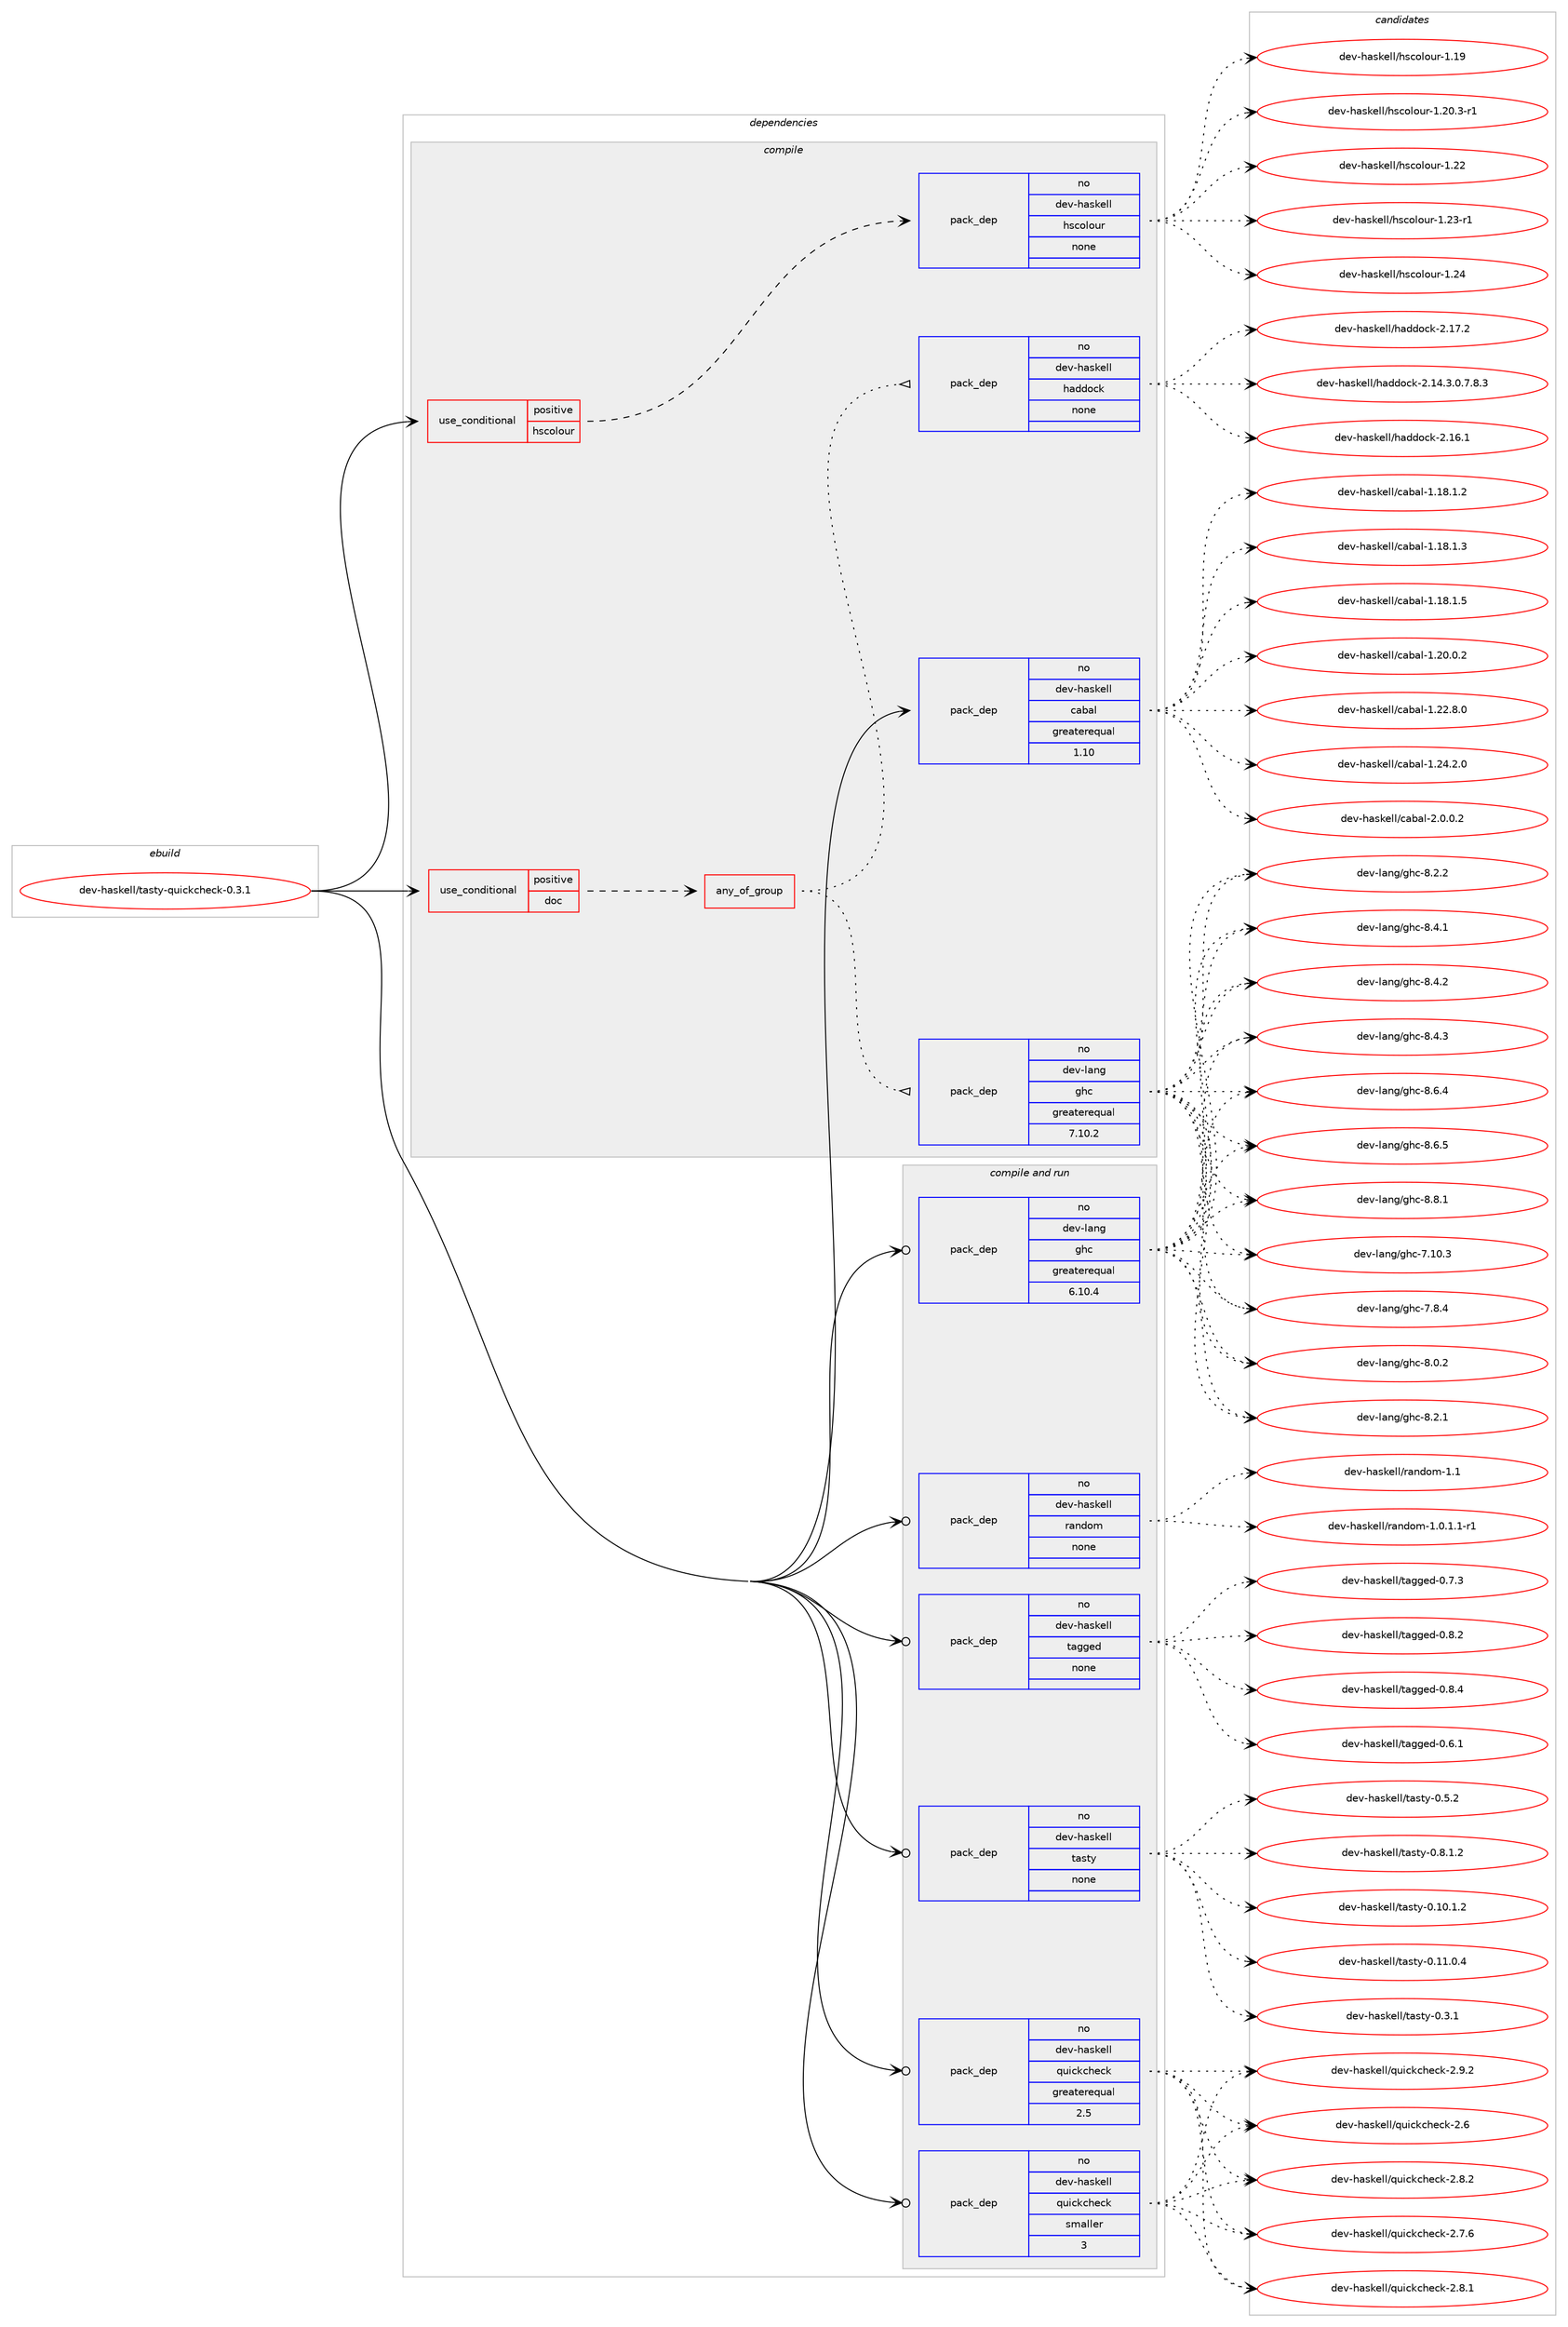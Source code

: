 digraph prolog {

# *************
# Graph options
# *************

newrank=true;
concentrate=true;
compound=true;
graph [rankdir=LR,fontname=Helvetica,fontsize=10,ranksep=1.5];#, ranksep=2.5, nodesep=0.2];
edge  [arrowhead=vee];
node  [fontname=Helvetica,fontsize=10];

# **********
# The ebuild
# **********

subgraph cluster_leftcol {
color=gray;
rank=same;
label=<<i>ebuild</i>>;
id [label="dev-haskell/tasty-quickcheck-0.3.1", color=red, width=4, href="../dev-haskell/tasty-quickcheck-0.3.1.svg"];
}

# ****************
# The dependencies
# ****************

subgraph cluster_midcol {
color=gray;
label=<<i>dependencies</i>>;
subgraph cluster_compile {
fillcolor="#eeeeee";
style=filled;
label=<<i>compile</i>>;
subgraph cond127770 {
dependency545243 [label=<<TABLE BORDER="0" CELLBORDER="1" CELLSPACING="0" CELLPADDING="4"><TR><TD ROWSPAN="3" CELLPADDING="10">use_conditional</TD></TR><TR><TD>positive</TD></TR><TR><TD>doc</TD></TR></TABLE>>, shape=none, color=red];
subgraph any10556 {
dependency545244 [label=<<TABLE BORDER="0" CELLBORDER="1" CELLSPACING="0" CELLPADDING="4"><TR><TD CELLPADDING="10">any_of_group</TD></TR></TABLE>>, shape=none, color=red];subgraph pack406560 {
dependency545245 [label=<<TABLE BORDER="0" CELLBORDER="1" CELLSPACING="0" CELLPADDING="4" WIDTH="220"><TR><TD ROWSPAN="6" CELLPADDING="30">pack_dep</TD></TR><TR><TD WIDTH="110">no</TD></TR><TR><TD>dev-haskell</TD></TR><TR><TD>haddock</TD></TR><TR><TD>none</TD></TR><TR><TD></TD></TR></TABLE>>, shape=none, color=blue];
}
dependency545244:e -> dependency545245:w [weight=20,style="dotted",arrowhead="oinv"];
subgraph pack406561 {
dependency545246 [label=<<TABLE BORDER="0" CELLBORDER="1" CELLSPACING="0" CELLPADDING="4" WIDTH="220"><TR><TD ROWSPAN="6" CELLPADDING="30">pack_dep</TD></TR><TR><TD WIDTH="110">no</TD></TR><TR><TD>dev-lang</TD></TR><TR><TD>ghc</TD></TR><TR><TD>greaterequal</TD></TR><TR><TD>7.10.2</TD></TR></TABLE>>, shape=none, color=blue];
}
dependency545244:e -> dependency545246:w [weight=20,style="dotted",arrowhead="oinv"];
}
dependency545243:e -> dependency545244:w [weight=20,style="dashed",arrowhead="vee"];
}
id:e -> dependency545243:w [weight=20,style="solid",arrowhead="vee"];
subgraph cond127771 {
dependency545247 [label=<<TABLE BORDER="0" CELLBORDER="1" CELLSPACING="0" CELLPADDING="4"><TR><TD ROWSPAN="3" CELLPADDING="10">use_conditional</TD></TR><TR><TD>positive</TD></TR><TR><TD>hscolour</TD></TR></TABLE>>, shape=none, color=red];
subgraph pack406562 {
dependency545248 [label=<<TABLE BORDER="0" CELLBORDER="1" CELLSPACING="0" CELLPADDING="4" WIDTH="220"><TR><TD ROWSPAN="6" CELLPADDING="30">pack_dep</TD></TR><TR><TD WIDTH="110">no</TD></TR><TR><TD>dev-haskell</TD></TR><TR><TD>hscolour</TD></TR><TR><TD>none</TD></TR><TR><TD></TD></TR></TABLE>>, shape=none, color=blue];
}
dependency545247:e -> dependency545248:w [weight=20,style="dashed",arrowhead="vee"];
}
id:e -> dependency545247:w [weight=20,style="solid",arrowhead="vee"];
subgraph pack406563 {
dependency545249 [label=<<TABLE BORDER="0" CELLBORDER="1" CELLSPACING="0" CELLPADDING="4" WIDTH="220"><TR><TD ROWSPAN="6" CELLPADDING="30">pack_dep</TD></TR><TR><TD WIDTH="110">no</TD></TR><TR><TD>dev-haskell</TD></TR><TR><TD>cabal</TD></TR><TR><TD>greaterequal</TD></TR><TR><TD>1.10</TD></TR></TABLE>>, shape=none, color=blue];
}
id:e -> dependency545249:w [weight=20,style="solid",arrowhead="vee"];
}
subgraph cluster_compileandrun {
fillcolor="#eeeeee";
style=filled;
label=<<i>compile and run</i>>;
subgraph pack406564 {
dependency545250 [label=<<TABLE BORDER="0" CELLBORDER="1" CELLSPACING="0" CELLPADDING="4" WIDTH="220"><TR><TD ROWSPAN="6" CELLPADDING="30">pack_dep</TD></TR><TR><TD WIDTH="110">no</TD></TR><TR><TD>dev-haskell</TD></TR><TR><TD>quickcheck</TD></TR><TR><TD>greaterequal</TD></TR><TR><TD>2.5</TD></TR></TABLE>>, shape=none, color=blue];
}
id:e -> dependency545250:w [weight=20,style="solid",arrowhead="odotvee"];
subgraph pack406565 {
dependency545251 [label=<<TABLE BORDER="0" CELLBORDER="1" CELLSPACING="0" CELLPADDING="4" WIDTH="220"><TR><TD ROWSPAN="6" CELLPADDING="30">pack_dep</TD></TR><TR><TD WIDTH="110">no</TD></TR><TR><TD>dev-haskell</TD></TR><TR><TD>quickcheck</TD></TR><TR><TD>smaller</TD></TR><TR><TD>3</TD></TR></TABLE>>, shape=none, color=blue];
}
id:e -> dependency545251:w [weight=20,style="solid",arrowhead="odotvee"];
subgraph pack406566 {
dependency545252 [label=<<TABLE BORDER="0" CELLBORDER="1" CELLSPACING="0" CELLPADDING="4" WIDTH="220"><TR><TD ROWSPAN="6" CELLPADDING="30">pack_dep</TD></TR><TR><TD WIDTH="110">no</TD></TR><TR><TD>dev-haskell</TD></TR><TR><TD>random</TD></TR><TR><TD>none</TD></TR><TR><TD></TD></TR></TABLE>>, shape=none, color=blue];
}
id:e -> dependency545252:w [weight=20,style="solid",arrowhead="odotvee"];
subgraph pack406567 {
dependency545253 [label=<<TABLE BORDER="0" CELLBORDER="1" CELLSPACING="0" CELLPADDING="4" WIDTH="220"><TR><TD ROWSPAN="6" CELLPADDING="30">pack_dep</TD></TR><TR><TD WIDTH="110">no</TD></TR><TR><TD>dev-haskell</TD></TR><TR><TD>tagged</TD></TR><TR><TD>none</TD></TR><TR><TD></TD></TR></TABLE>>, shape=none, color=blue];
}
id:e -> dependency545253:w [weight=20,style="solid",arrowhead="odotvee"];
subgraph pack406568 {
dependency545254 [label=<<TABLE BORDER="0" CELLBORDER="1" CELLSPACING="0" CELLPADDING="4" WIDTH="220"><TR><TD ROWSPAN="6" CELLPADDING="30">pack_dep</TD></TR><TR><TD WIDTH="110">no</TD></TR><TR><TD>dev-haskell</TD></TR><TR><TD>tasty</TD></TR><TR><TD>none</TD></TR><TR><TD></TD></TR></TABLE>>, shape=none, color=blue];
}
id:e -> dependency545254:w [weight=20,style="solid",arrowhead="odotvee"];
subgraph pack406569 {
dependency545255 [label=<<TABLE BORDER="0" CELLBORDER="1" CELLSPACING="0" CELLPADDING="4" WIDTH="220"><TR><TD ROWSPAN="6" CELLPADDING="30">pack_dep</TD></TR><TR><TD WIDTH="110">no</TD></TR><TR><TD>dev-lang</TD></TR><TR><TD>ghc</TD></TR><TR><TD>greaterequal</TD></TR><TR><TD>6.10.4</TD></TR></TABLE>>, shape=none, color=blue];
}
id:e -> dependency545255:w [weight=20,style="solid",arrowhead="odotvee"];
}
subgraph cluster_run {
fillcolor="#eeeeee";
style=filled;
label=<<i>run</i>>;
}
}

# **************
# The candidates
# **************

subgraph cluster_choices {
rank=same;
color=gray;
label=<<i>candidates</i>>;

subgraph choice406560 {
color=black;
nodesep=1;
choice1001011184510497115107101108108471049710010011199107455046495246514648465546564651 [label="dev-haskell/haddock-2.14.3.0.7.8.3", color=red, width=4,href="../dev-haskell/haddock-2.14.3.0.7.8.3.svg"];
choice100101118451049711510710110810847104971001001119910745504649544649 [label="dev-haskell/haddock-2.16.1", color=red, width=4,href="../dev-haskell/haddock-2.16.1.svg"];
choice100101118451049711510710110810847104971001001119910745504649554650 [label="dev-haskell/haddock-2.17.2", color=red, width=4,href="../dev-haskell/haddock-2.17.2.svg"];
dependency545245:e -> choice1001011184510497115107101108108471049710010011199107455046495246514648465546564651:w [style=dotted,weight="100"];
dependency545245:e -> choice100101118451049711510710110810847104971001001119910745504649544649:w [style=dotted,weight="100"];
dependency545245:e -> choice100101118451049711510710110810847104971001001119910745504649554650:w [style=dotted,weight="100"];
}
subgraph choice406561 {
color=black;
nodesep=1;
choice1001011184510897110103471031049945554649484651 [label="dev-lang/ghc-7.10.3", color=red, width=4,href="../dev-lang/ghc-7.10.3.svg"];
choice10010111845108971101034710310499455546564652 [label="dev-lang/ghc-7.8.4", color=red, width=4,href="../dev-lang/ghc-7.8.4.svg"];
choice10010111845108971101034710310499455646484650 [label="dev-lang/ghc-8.0.2", color=red, width=4,href="../dev-lang/ghc-8.0.2.svg"];
choice10010111845108971101034710310499455646504649 [label="dev-lang/ghc-8.2.1", color=red, width=4,href="../dev-lang/ghc-8.2.1.svg"];
choice10010111845108971101034710310499455646504650 [label="dev-lang/ghc-8.2.2", color=red, width=4,href="../dev-lang/ghc-8.2.2.svg"];
choice10010111845108971101034710310499455646524649 [label="dev-lang/ghc-8.4.1", color=red, width=4,href="../dev-lang/ghc-8.4.1.svg"];
choice10010111845108971101034710310499455646524650 [label="dev-lang/ghc-8.4.2", color=red, width=4,href="../dev-lang/ghc-8.4.2.svg"];
choice10010111845108971101034710310499455646524651 [label="dev-lang/ghc-8.4.3", color=red, width=4,href="../dev-lang/ghc-8.4.3.svg"];
choice10010111845108971101034710310499455646544652 [label="dev-lang/ghc-8.6.4", color=red, width=4,href="../dev-lang/ghc-8.6.4.svg"];
choice10010111845108971101034710310499455646544653 [label="dev-lang/ghc-8.6.5", color=red, width=4,href="../dev-lang/ghc-8.6.5.svg"];
choice10010111845108971101034710310499455646564649 [label="dev-lang/ghc-8.8.1", color=red, width=4,href="../dev-lang/ghc-8.8.1.svg"];
dependency545246:e -> choice1001011184510897110103471031049945554649484651:w [style=dotted,weight="100"];
dependency545246:e -> choice10010111845108971101034710310499455546564652:w [style=dotted,weight="100"];
dependency545246:e -> choice10010111845108971101034710310499455646484650:w [style=dotted,weight="100"];
dependency545246:e -> choice10010111845108971101034710310499455646504649:w [style=dotted,weight="100"];
dependency545246:e -> choice10010111845108971101034710310499455646504650:w [style=dotted,weight="100"];
dependency545246:e -> choice10010111845108971101034710310499455646524649:w [style=dotted,weight="100"];
dependency545246:e -> choice10010111845108971101034710310499455646524650:w [style=dotted,weight="100"];
dependency545246:e -> choice10010111845108971101034710310499455646524651:w [style=dotted,weight="100"];
dependency545246:e -> choice10010111845108971101034710310499455646544652:w [style=dotted,weight="100"];
dependency545246:e -> choice10010111845108971101034710310499455646544653:w [style=dotted,weight="100"];
dependency545246:e -> choice10010111845108971101034710310499455646564649:w [style=dotted,weight="100"];
}
subgraph choice406562 {
color=black;
nodesep=1;
choice100101118451049711510710110810847104115991111081111171144549464957 [label="dev-haskell/hscolour-1.19", color=red, width=4,href="../dev-haskell/hscolour-1.19.svg"];
choice10010111845104971151071011081084710411599111108111117114454946504846514511449 [label="dev-haskell/hscolour-1.20.3-r1", color=red, width=4,href="../dev-haskell/hscolour-1.20.3-r1.svg"];
choice100101118451049711510710110810847104115991111081111171144549465050 [label="dev-haskell/hscolour-1.22", color=red, width=4,href="../dev-haskell/hscolour-1.22.svg"];
choice1001011184510497115107101108108471041159911110811111711445494650514511449 [label="dev-haskell/hscolour-1.23-r1", color=red, width=4,href="../dev-haskell/hscolour-1.23-r1.svg"];
choice100101118451049711510710110810847104115991111081111171144549465052 [label="dev-haskell/hscolour-1.24", color=red, width=4,href="../dev-haskell/hscolour-1.24.svg"];
dependency545248:e -> choice100101118451049711510710110810847104115991111081111171144549464957:w [style=dotted,weight="100"];
dependency545248:e -> choice10010111845104971151071011081084710411599111108111117114454946504846514511449:w [style=dotted,weight="100"];
dependency545248:e -> choice100101118451049711510710110810847104115991111081111171144549465050:w [style=dotted,weight="100"];
dependency545248:e -> choice1001011184510497115107101108108471041159911110811111711445494650514511449:w [style=dotted,weight="100"];
dependency545248:e -> choice100101118451049711510710110810847104115991111081111171144549465052:w [style=dotted,weight="100"];
}
subgraph choice406563 {
color=black;
nodesep=1;
choice10010111845104971151071011081084799979897108454946495646494650 [label="dev-haskell/cabal-1.18.1.2", color=red, width=4,href="../dev-haskell/cabal-1.18.1.2.svg"];
choice10010111845104971151071011081084799979897108454946495646494651 [label="dev-haskell/cabal-1.18.1.3", color=red, width=4,href="../dev-haskell/cabal-1.18.1.3.svg"];
choice10010111845104971151071011081084799979897108454946495646494653 [label="dev-haskell/cabal-1.18.1.5", color=red, width=4,href="../dev-haskell/cabal-1.18.1.5.svg"];
choice10010111845104971151071011081084799979897108454946504846484650 [label="dev-haskell/cabal-1.20.0.2", color=red, width=4,href="../dev-haskell/cabal-1.20.0.2.svg"];
choice10010111845104971151071011081084799979897108454946505046564648 [label="dev-haskell/cabal-1.22.8.0", color=red, width=4,href="../dev-haskell/cabal-1.22.8.0.svg"];
choice10010111845104971151071011081084799979897108454946505246504648 [label="dev-haskell/cabal-1.24.2.0", color=red, width=4,href="../dev-haskell/cabal-1.24.2.0.svg"];
choice100101118451049711510710110810847999798971084550464846484650 [label="dev-haskell/cabal-2.0.0.2", color=red, width=4,href="../dev-haskell/cabal-2.0.0.2.svg"];
dependency545249:e -> choice10010111845104971151071011081084799979897108454946495646494650:w [style=dotted,weight="100"];
dependency545249:e -> choice10010111845104971151071011081084799979897108454946495646494651:w [style=dotted,weight="100"];
dependency545249:e -> choice10010111845104971151071011081084799979897108454946495646494653:w [style=dotted,weight="100"];
dependency545249:e -> choice10010111845104971151071011081084799979897108454946504846484650:w [style=dotted,weight="100"];
dependency545249:e -> choice10010111845104971151071011081084799979897108454946505046564648:w [style=dotted,weight="100"];
dependency545249:e -> choice10010111845104971151071011081084799979897108454946505246504648:w [style=dotted,weight="100"];
dependency545249:e -> choice100101118451049711510710110810847999798971084550464846484650:w [style=dotted,weight="100"];
}
subgraph choice406564 {
color=black;
nodesep=1;
choice10010111845104971151071011081084711311710599107991041019910745504654 [label="dev-haskell/quickcheck-2.6", color=red, width=4,href="../dev-haskell/quickcheck-2.6.svg"];
choice100101118451049711510710110810847113117105991079910410199107455046554654 [label="dev-haskell/quickcheck-2.7.6", color=red, width=4,href="../dev-haskell/quickcheck-2.7.6.svg"];
choice100101118451049711510710110810847113117105991079910410199107455046564649 [label="dev-haskell/quickcheck-2.8.1", color=red, width=4,href="../dev-haskell/quickcheck-2.8.1.svg"];
choice100101118451049711510710110810847113117105991079910410199107455046564650 [label="dev-haskell/quickcheck-2.8.2", color=red, width=4,href="../dev-haskell/quickcheck-2.8.2.svg"];
choice100101118451049711510710110810847113117105991079910410199107455046574650 [label="dev-haskell/quickcheck-2.9.2", color=red, width=4,href="../dev-haskell/quickcheck-2.9.2.svg"];
dependency545250:e -> choice10010111845104971151071011081084711311710599107991041019910745504654:w [style=dotted,weight="100"];
dependency545250:e -> choice100101118451049711510710110810847113117105991079910410199107455046554654:w [style=dotted,weight="100"];
dependency545250:e -> choice100101118451049711510710110810847113117105991079910410199107455046564649:w [style=dotted,weight="100"];
dependency545250:e -> choice100101118451049711510710110810847113117105991079910410199107455046564650:w [style=dotted,weight="100"];
dependency545250:e -> choice100101118451049711510710110810847113117105991079910410199107455046574650:w [style=dotted,weight="100"];
}
subgraph choice406565 {
color=black;
nodesep=1;
choice10010111845104971151071011081084711311710599107991041019910745504654 [label="dev-haskell/quickcheck-2.6", color=red, width=4,href="../dev-haskell/quickcheck-2.6.svg"];
choice100101118451049711510710110810847113117105991079910410199107455046554654 [label="dev-haskell/quickcheck-2.7.6", color=red, width=4,href="../dev-haskell/quickcheck-2.7.6.svg"];
choice100101118451049711510710110810847113117105991079910410199107455046564649 [label="dev-haskell/quickcheck-2.8.1", color=red, width=4,href="../dev-haskell/quickcheck-2.8.1.svg"];
choice100101118451049711510710110810847113117105991079910410199107455046564650 [label="dev-haskell/quickcheck-2.8.2", color=red, width=4,href="../dev-haskell/quickcheck-2.8.2.svg"];
choice100101118451049711510710110810847113117105991079910410199107455046574650 [label="dev-haskell/quickcheck-2.9.2", color=red, width=4,href="../dev-haskell/quickcheck-2.9.2.svg"];
dependency545251:e -> choice10010111845104971151071011081084711311710599107991041019910745504654:w [style=dotted,weight="100"];
dependency545251:e -> choice100101118451049711510710110810847113117105991079910410199107455046554654:w [style=dotted,weight="100"];
dependency545251:e -> choice100101118451049711510710110810847113117105991079910410199107455046564649:w [style=dotted,weight="100"];
dependency545251:e -> choice100101118451049711510710110810847113117105991079910410199107455046564650:w [style=dotted,weight="100"];
dependency545251:e -> choice100101118451049711510710110810847113117105991079910410199107455046574650:w [style=dotted,weight="100"];
}
subgraph choice406566 {
color=black;
nodesep=1;
choice1001011184510497115107101108108471149711010011110945494648464946494511449 [label="dev-haskell/random-1.0.1.1-r1", color=red, width=4,href="../dev-haskell/random-1.0.1.1-r1.svg"];
choice1001011184510497115107101108108471149711010011110945494649 [label="dev-haskell/random-1.1", color=red, width=4,href="../dev-haskell/random-1.1.svg"];
dependency545252:e -> choice1001011184510497115107101108108471149711010011110945494648464946494511449:w [style=dotted,weight="100"];
dependency545252:e -> choice1001011184510497115107101108108471149711010011110945494649:w [style=dotted,weight="100"];
}
subgraph choice406567 {
color=black;
nodesep=1;
choice10010111845104971151071011081084711697103103101100454846544649 [label="dev-haskell/tagged-0.6.1", color=red, width=4,href="../dev-haskell/tagged-0.6.1.svg"];
choice10010111845104971151071011081084711697103103101100454846554651 [label="dev-haskell/tagged-0.7.3", color=red, width=4,href="../dev-haskell/tagged-0.7.3.svg"];
choice10010111845104971151071011081084711697103103101100454846564650 [label="dev-haskell/tagged-0.8.2", color=red, width=4,href="../dev-haskell/tagged-0.8.2.svg"];
choice10010111845104971151071011081084711697103103101100454846564652 [label="dev-haskell/tagged-0.8.4", color=red, width=4,href="../dev-haskell/tagged-0.8.4.svg"];
dependency545253:e -> choice10010111845104971151071011081084711697103103101100454846544649:w [style=dotted,weight="100"];
dependency545253:e -> choice10010111845104971151071011081084711697103103101100454846554651:w [style=dotted,weight="100"];
dependency545253:e -> choice10010111845104971151071011081084711697103103101100454846564650:w [style=dotted,weight="100"];
dependency545253:e -> choice10010111845104971151071011081084711697103103101100454846564652:w [style=dotted,weight="100"];
}
subgraph choice406568 {
color=black;
nodesep=1;
choice10010111845104971151071011081084711697115116121454846494846494650 [label="dev-haskell/tasty-0.10.1.2", color=red, width=4,href="../dev-haskell/tasty-0.10.1.2.svg"];
choice10010111845104971151071011081084711697115116121454846494946484652 [label="dev-haskell/tasty-0.11.0.4", color=red, width=4,href="../dev-haskell/tasty-0.11.0.4.svg"];
choice10010111845104971151071011081084711697115116121454846514649 [label="dev-haskell/tasty-0.3.1", color=red, width=4,href="../dev-haskell/tasty-0.3.1.svg"];
choice10010111845104971151071011081084711697115116121454846534650 [label="dev-haskell/tasty-0.5.2", color=red, width=4,href="../dev-haskell/tasty-0.5.2.svg"];
choice100101118451049711510710110810847116971151161214548465646494650 [label="dev-haskell/tasty-0.8.1.2", color=red, width=4,href="../dev-haskell/tasty-0.8.1.2.svg"];
dependency545254:e -> choice10010111845104971151071011081084711697115116121454846494846494650:w [style=dotted,weight="100"];
dependency545254:e -> choice10010111845104971151071011081084711697115116121454846494946484652:w [style=dotted,weight="100"];
dependency545254:e -> choice10010111845104971151071011081084711697115116121454846514649:w [style=dotted,weight="100"];
dependency545254:e -> choice10010111845104971151071011081084711697115116121454846534650:w [style=dotted,weight="100"];
dependency545254:e -> choice100101118451049711510710110810847116971151161214548465646494650:w [style=dotted,weight="100"];
}
subgraph choice406569 {
color=black;
nodesep=1;
choice1001011184510897110103471031049945554649484651 [label="dev-lang/ghc-7.10.3", color=red, width=4,href="../dev-lang/ghc-7.10.3.svg"];
choice10010111845108971101034710310499455546564652 [label="dev-lang/ghc-7.8.4", color=red, width=4,href="../dev-lang/ghc-7.8.4.svg"];
choice10010111845108971101034710310499455646484650 [label="dev-lang/ghc-8.0.2", color=red, width=4,href="../dev-lang/ghc-8.0.2.svg"];
choice10010111845108971101034710310499455646504649 [label="dev-lang/ghc-8.2.1", color=red, width=4,href="../dev-lang/ghc-8.2.1.svg"];
choice10010111845108971101034710310499455646504650 [label="dev-lang/ghc-8.2.2", color=red, width=4,href="../dev-lang/ghc-8.2.2.svg"];
choice10010111845108971101034710310499455646524649 [label="dev-lang/ghc-8.4.1", color=red, width=4,href="../dev-lang/ghc-8.4.1.svg"];
choice10010111845108971101034710310499455646524650 [label="dev-lang/ghc-8.4.2", color=red, width=4,href="../dev-lang/ghc-8.4.2.svg"];
choice10010111845108971101034710310499455646524651 [label="dev-lang/ghc-8.4.3", color=red, width=4,href="../dev-lang/ghc-8.4.3.svg"];
choice10010111845108971101034710310499455646544652 [label="dev-lang/ghc-8.6.4", color=red, width=4,href="../dev-lang/ghc-8.6.4.svg"];
choice10010111845108971101034710310499455646544653 [label="dev-lang/ghc-8.6.5", color=red, width=4,href="../dev-lang/ghc-8.6.5.svg"];
choice10010111845108971101034710310499455646564649 [label="dev-lang/ghc-8.8.1", color=red, width=4,href="../dev-lang/ghc-8.8.1.svg"];
dependency545255:e -> choice1001011184510897110103471031049945554649484651:w [style=dotted,weight="100"];
dependency545255:e -> choice10010111845108971101034710310499455546564652:w [style=dotted,weight="100"];
dependency545255:e -> choice10010111845108971101034710310499455646484650:w [style=dotted,weight="100"];
dependency545255:e -> choice10010111845108971101034710310499455646504649:w [style=dotted,weight="100"];
dependency545255:e -> choice10010111845108971101034710310499455646504650:w [style=dotted,weight="100"];
dependency545255:e -> choice10010111845108971101034710310499455646524649:w [style=dotted,weight="100"];
dependency545255:e -> choice10010111845108971101034710310499455646524650:w [style=dotted,weight="100"];
dependency545255:e -> choice10010111845108971101034710310499455646524651:w [style=dotted,weight="100"];
dependency545255:e -> choice10010111845108971101034710310499455646544652:w [style=dotted,weight="100"];
dependency545255:e -> choice10010111845108971101034710310499455646544653:w [style=dotted,weight="100"];
dependency545255:e -> choice10010111845108971101034710310499455646564649:w [style=dotted,weight="100"];
}
}

}
